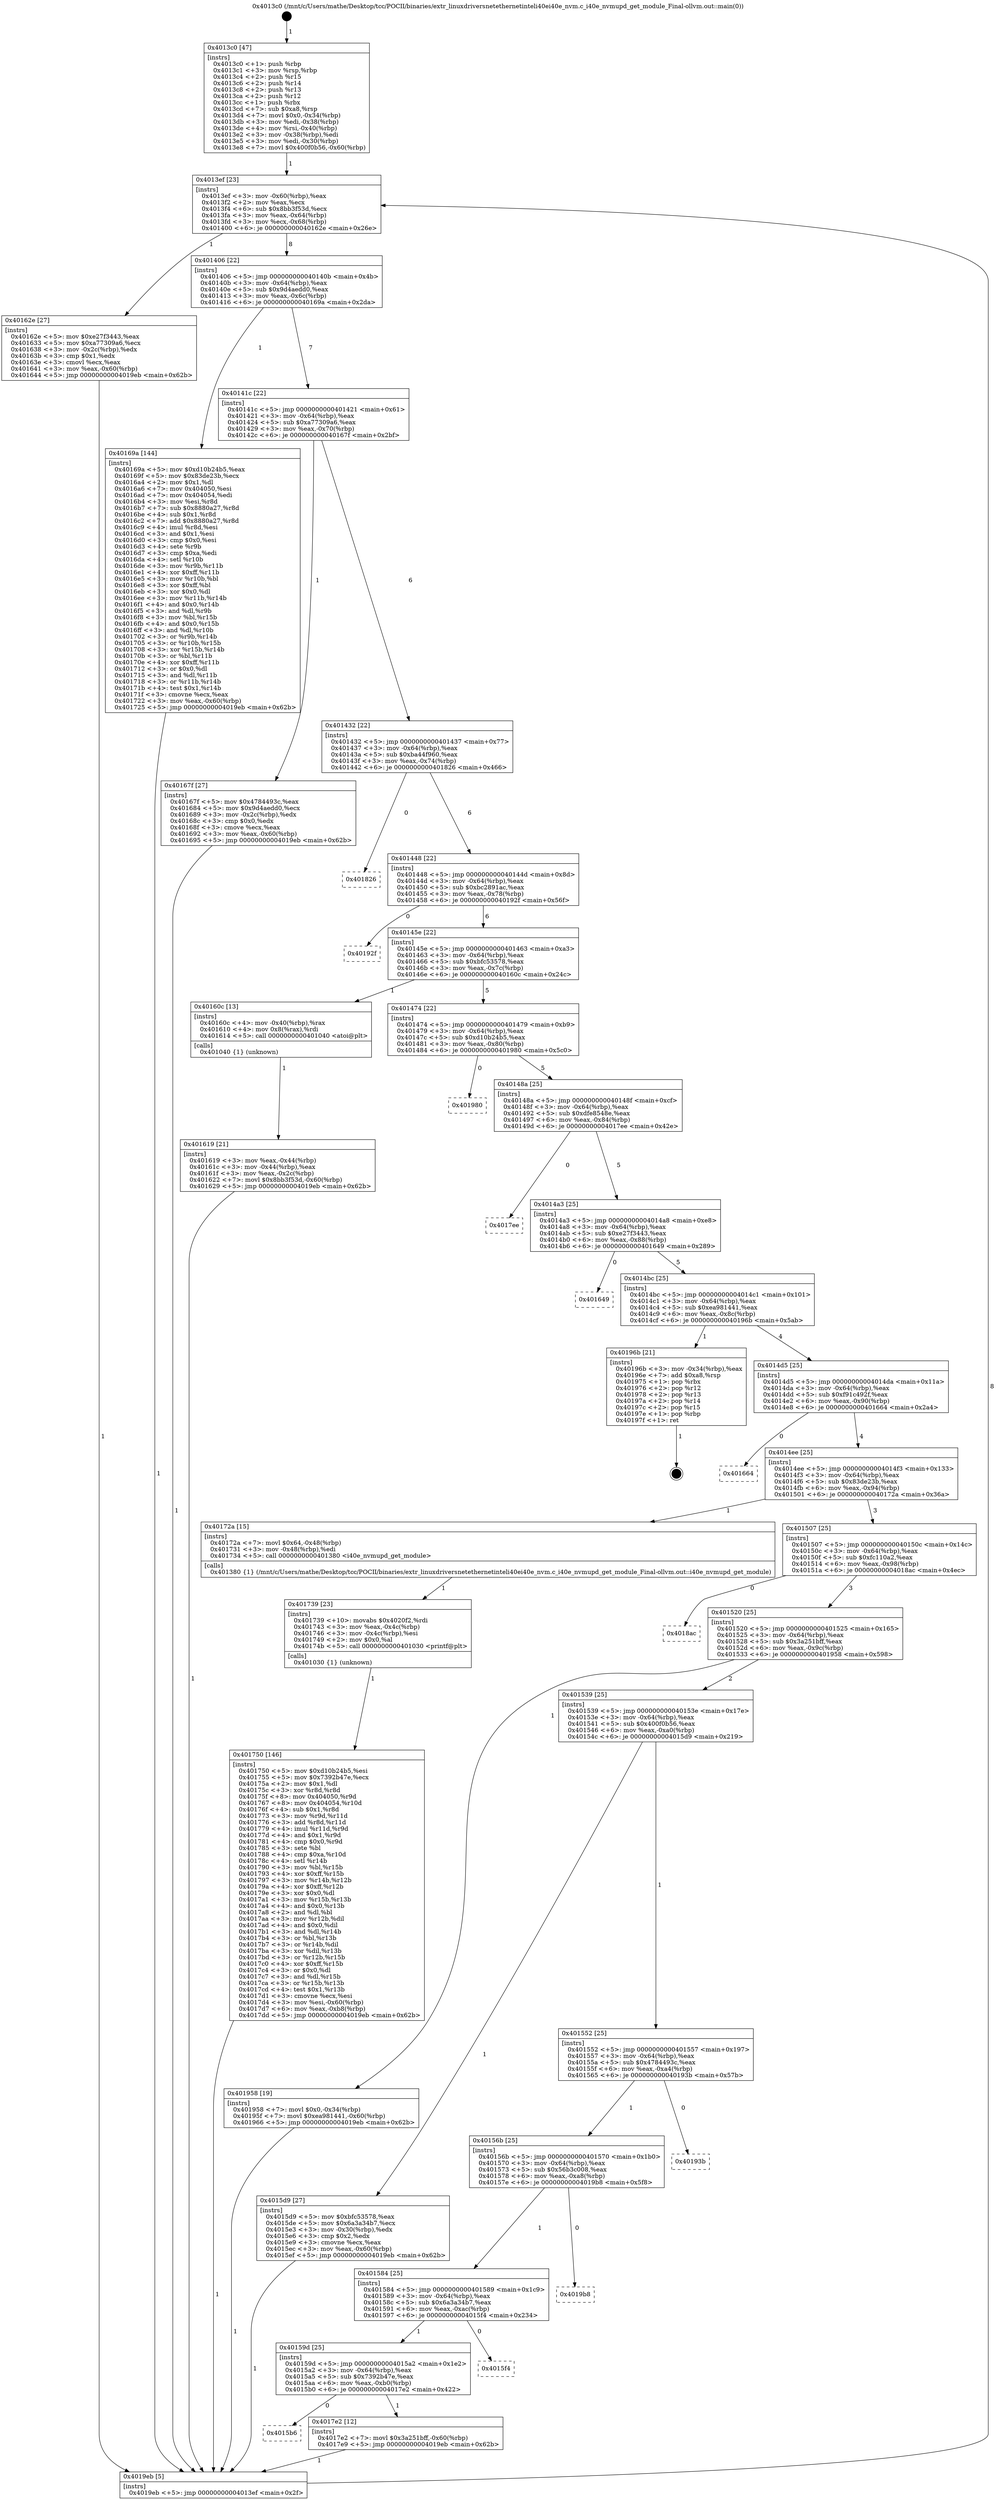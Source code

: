 digraph "0x4013c0" {
  label = "0x4013c0 (/mnt/c/Users/mathe/Desktop/tcc/POCII/binaries/extr_linuxdriversnetethernetinteli40ei40e_nvm.c_i40e_nvmupd_get_module_Final-ollvm.out::main(0))"
  labelloc = "t"
  node[shape=record]

  Entry [label="",width=0.3,height=0.3,shape=circle,fillcolor=black,style=filled]
  "0x4013ef" [label="{
     0x4013ef [23]\l
     | [instrs]\l
     &nbsp;&nbsp;0x4013ef \<+3\>: mov -0x60(%rbp),%eax\l
     &nbsp;&nbsp;0x4013f2 \<+2\>: mov %eax,%ecx\l
     &nbsp;&nbsp;0x4013f4 \<+6\>: sub $0x8bb3f53d,%ecx\l
     &nbsp;&nbsp;0x4013fa \<+3\>: mov %eax,-0x64(%rbp)\l
     &nbsp;&nbsp;0x4013fd \<+3\>: mov %ecx,-0x68(%rbp)\l
     &nbsp;&nbsp;0x401400 \<+6\>: je 000000000040162e \<main+0x26e\>\l
  }"]
  "0x40162e" [label="{
     0x40162e [27]\l
     | [instrs]\l
     &nbsp;&nbsp;0x40162e \<+5\>: mov $0xe27f3443,%eax\l
     &nbsp;&nbsp;0x401633 \<+5\>: mov $0xa77309a6,%ecx\l
     &nbsp;&nbsp;0x401638 \<+3\>: mov -0x2c(%rbp),%edx\l
     &nbsp;&nbsp;0x40163b \<+3\>: cmp $0x1,%edx\l
     &nbsp;&nbsp;0x40163e \<+3\>: cmovl %ecx,%eax\l
     &nbsp;&nbsp;0x401641 \<+3\>: mov %eax,-0x60(%rbp)\l
     &nbsp;&nbsp;0x401644 \<+5\>: jmp 00000000004019eb \<main+0x62b\>\l
  }"]
  "0x401406" [label="{
     0x401406 [22]\l
     | [instrs]\l
     &nbsp;&nbsp;0x401406 \<+5\>: jmp 000000000040140b \<main+0x4b\>\l
     &nbsp;&nbsp;0x40140b \<+3\>: mov -0x64(%rbp),%eax\l
     &nbsp;&nbsp;0x40140e \<+5\>: sub $0x9d4aedd0,%eax\l
     &nbsp;&nbsp;0x401413 \<+3\>: mov %eax,-0x6c(%rbp)\l
     &nbsp;&nbsp;0x401416 \<+6\>: je 000000000040169a \<main+0x2da\>\l
  }"]
  Exit [label="",width=0.3,height=0.3,shape=circle,fillcolor=black,style=filled,peripheries=2]
  "0x40169a" [label="{
     0x40169a [144]\l
     | [instrs]\l
     &nbsp;&nbsp;0x40169a \<+5\>: mov $0xd10b24b5,%eax\l
     &nbsp;&nbsp;0x40169f \<+5\>: mov $0x83de23b,%ecx\l
     &nbsp;&nbsp;0x4016a4 \<+2\>: mov $0x1,%dl\l
     &nbsp;&nbsp;0x4016a6 \<+7\>: mov 0x404050,%esi\l
     &nbsp;&nbsp;0x4016ad \<+7\>: mov 0x404054,%edi\l
     &nbsp;&nbsp;0x4016b4 \<+3\>: mov %esi,%r8d\l
     &nbsp;&nbsp;0x4016b7 \<+7\>: sub $0x8880a27,%r8d\l
     &nbsp;&nbsp;0x4016be \<+4\>: sub $0x1,%r8d\l
     &nbsp;&nbsp;0x4016c2 \<+7\>: add $0x8880a27,%r8d\l
     &nbsp;&nbsp;0x4016c9 \<+4\>: imul %r8d,%esi\l
     &nbsp;&nbsp;0x4016cd \<+3\>: and $0x1,%esi\l
     &nbsp;&nbsp;0x4016d0 \<+3\>: cmp $0x0,%esi\l
     &nbsp;&nbsp;0x4016d3 \<+4\>: sete %r9b\l
     &nbsp;&nbsp;0x4016d7 \<+3\>: cmp $0xa,%edi\l
     &nbsp;&nbsp;0x4016da \<+4\>: setl %r10b\l
     &nbsp;&nbsp;0x4016de \<+3\>: mov %r9b,%r11b\l
     &nbsp;&nbsp;0x4016e1 \<+4\>: xor $0xff,%r11b\l
     &nbsp;&nbsp;0x4016e5 \<+3\>: mov %r10b,%bl\l
     &nbsp;&nbsp;0x4016e8 \<+3\>: xor $0xff,%bl\l
     &nbsp;&nbsp;0x4016eb \<+3\>: xor $0x0,%dl\l
     &nbsp;&nbsp;0x4016ee \<+3\>: mov %r11b,%r14b\l
     &nbsp;&nbsp;0x4016f1 \<+4\>: and $0x0,%r14b\l
     &nbsp;&nbsp;0x4016f5 \<+3\>: and %dl,%r9b\l
     &nbsp;&nbsp;0x4016f8 \<+3\>: mov %bl,%r15b\l
     &nbsp;&nbsp;0x4016fb \<+4\>: and $0x0,%r15b\l
     &nbsp;&nbsp;0x4016ff \<+3\>: and %dl,%r10b\l
     &nbsp;&nbsp;0x401702 \<+3\>: or %r9b,%r14b\l
     &nbsp;&nbsp;0x401705 \<+3\>: or %r10b,%r15b\l
     &nbsp;&nbsp;0x401708 \<+3\>: xor %r15b,%r14b\l
     &nbsp;&nbsp;0x40170b \<+3\>: or %bl,%r11b\l
     &nbsp;&nbsp;0x40170e \<+4\>: xor $0xff,%r11b\l
     &nbsp;&nbsp;0x401712 \<+3\>: or $0x0,%dl\l
     &nbsp;&nbsp;0x401715 \<+3\>: and %dl,%r11b\l
     &nbsp;&nbsp;0x401718 \<+3\>: or %r11b,%r14b\l
     &nbsp;&nbsp;0x40171b \<+4\>: test $0x1,%r14b\l
     &nbsp;&nbsp;0x40171f \<+3\>: cmovne %ecx,%eax\l
     &nbsp;&nbsp;0x401722 \<+3\>: mov %eax,-0x60(%rbp)\l
     &nbsp;&nbsp;0x401725 \<+5\>: jmp 00000000004019eb \<main+0x62b\>\l
  }"]
  "0x40141c" [label="{
     0x40141c [22]\l
     | [instrs]\l
     &nbsp;&nbsp;0x40141c \<+5\>: jmp 0000000000401421 \<main+0x61\>\l
     &nbsp;&nbsp;0x401421 \<+3\>: mov -0x64(%rbp),%eax\l
     &nbsp;&nbsp;0x401424 \<+5\>: sub $0xa77309a6,%eax\l
     &nbsp;&nbsp;0x401429 \<+3\>: mov %eax,-0x70(%rbp)\l
     &nbsp;&nbsp;0x40142c \<+6\>: je 000000000040167f \<main+0x2bf\>\l
  }"]
  "0x4015b6" [label="{
     0x4015b6\l
  }", style=dashed]
  "0x40167f" [label="{
     0x40167f [27]\l
     | [instrs]\l
     &nbsp;&nbsp;0x40167f \<+5\>: mov $0x4784493c,%eax\l
     &nbsp;&nbsp;0x401684 \<+5\>: mov $0x9d4aedd0,%ecx\l
     &nbsp;&nbsp;0x401689 \<+3\>: mov -0x2c(%rbp),%edx\l
     &nbsp;&nbsp;0x40168c \<+3\>: cmp $0x0,%edx\l
     &nbsp;&nbsp;0x40168f \<+3\>: cmove %ecx,%eax\l
     &nbsp;&nbsp;0x401692 \<+3\>: mov %eax,-0x60(%rbp)\l
     &nbsp;&nbsp;0x401695 \<+5\>: jmp 00000000004019eb \<main+0x62b\>\l
  }"]
  "0x401432" [label="{
     0x401432 [22]\l
     | [instrs]\l
     &nbsp;&nbsp;0x401432 \<+5\>: jmp 0000000000401437 \<main+0x77\>\l
     &nbsp;&nbsp;0x401437 \<+3\>: mov -0x64(%rbp),%eax\l
     &nbsp;&nbsp;0x40143a \<+5\>: sub $0xba44f960,%eax\l
     &nbsp;&nbsp;0x40143f \<+3\>: mov %eax,-0x74(%rbp)\l
     &nbsp;&nbsp;0x401442 \<+6\>: je 0000000000401826 \<main+0x466\>\l
  }"]
  "0x4017e2" [label="{
     0x4017e2 [12]\l
     | [instrs]\l
     &nbsp;&nbsp;0x4017e2 \<+7\>: movl $0x3a251bff,-0x60(%rbp)\l
     &nbsp;&nbsp;0x4017e9 \<+5\>: jmp 00000000004019eb \<main+0x62b\>\l
  }"]
  "0x401826" [label="{
     0x401826\l
  }", style=dashed]
  "0x401448" [label="{
     0x401448 [22]\l
     | [instrs]\l
     &nbsp;&nbsp;0x401448 \<+5\>: jmp 000000000040144d \<main+0x8d\>\l
     &nbsp;&nbsp;0x40144d \<+3\>: mov -0x64(%rbp),%eax\l
     &nbsp;&nbsp;0x401450 \<+5\>: sub $0xbc2891ac,%eax\l
     &nbsp;&nbsp;0x401455 \<+3\>: mov %eax,-0x78(%rbp)\l
     &nbsp;&nbsp;0x401458 \<+6\>: je 000000000040192f \<main+0x56f\>\l
  }"]
  "0x40159d" [label="{
     0x40159d [25]\l
     | [instrs]\l
     &nbsp;&nbsp;0x40159d \<+5\>: jmp 00000000004015a2 \<main+0x1e2\>\l
     &nbsp;&nbsp;0x4015a2 \<+3\>: mov -0x64(%rbp),%eax\l
     &nbsp;&nbsp;0x4015a5 \<+5\>: sub $0x7392b47e,%eax\l
     &nbsp;&nbsp;0x4015aa \<+6\>: mov %eax,-0xb0(%rbp)\l
     &nbsp;&nbsp;0x4015b0 \<+6\>: je 00000000004017e2 \<main+0x422\>\l
  }"]
  "0x40192f" [label="{
     0x40192f\l
  }", style=dashed]
  "0x40145e" [label="{
     0x40145e [22]\l
     | [instrs]\l
     &nbsp;&nbsp;0x40145e \<+5\>: jmp 0000000000401463 \<main+0xa3\>\l
     &nbsp;&nbsp;0x401463 \<+3\>: mov -0x64(%rbp),%eax\l
     &nbsp;&nbsp;0x401466 \<+5\>: sub $0xbfc53578,%eax\l
     &nbsp;&nbsp;0x40146b \<+3\>: mov %eax,-0x7c(%rbp)\l
     &nbsp;&nbsp;0x40146e \<+6\>: je 000000000040160c \<main+0x24c\>\l
  }"]
  "0x4015f4" [label="{
     0x4015f4\l
  }", style=dashed]
  "0x40160c" [label="{
     0x40160c [13]\l
     | [instrs]\l
     &nbsp;&nbsp;0x40160c \<+4\>: mov -0x40(%rbp),%rax\l
     &nbsp;&nbsp;0x401610 \<+4\>: mov 0x8(%rax),%rdi\l
     &nbsp;&nbsp;0x401614 \<+5\>: call 0000000000401040 \<atoi@plt\>\l
     | [calls]\l
     &nbsp;&nbsp;0x401040 \{1\} (unknown)\l
  }"]
  "0x401474" [label="{
     0x401474 [22]\l
     | [instrs]\l
     &nbsp;&nbsp;0x401474 \<+5\>: jmp 0000000000401479 \<main+0xb9\>\l
     &nbsp;&nbsp;0x401479 \<+3\>: mov -0x64(%rbp),%eax\l
     &nbsp;&nbsp;0x40147c \<+5\>: sub $0xd10b24b5,%eax\l
     &nbsp;&nbsp;0x401481 \<+3\>: mov %eax,-0x80(%rbp)\l
     &nbsp;&nbsp;0x401484 \<+6\>: je 0000000000401980 \<main+0x5c0\>\l
  }"]
  "0x401584" [label="{
     0x401584 [25]\l
     | [instrs]\l
     &nbsp;&nbsp;0x401584 \<+5\>: jmp 0000000000401589 \<main+0x1c9\>\l
     &nbsp;&nbsp;0x401589 \<+3\>: mov -0x64(%rbp),%eax\l
     &nbsp;&nbsp;0x40158c \<+5\>: sub $0x6a3a34b7,%eax\l
     &nbsp;&nbsp;0x401591 \<+6\>: mov %eax,-0xac(%rbp)\l
     &nbsp;&nbsp;0x401597 \<+6\>: je 00000000004015f4 \<main+0x234\>\l
  }"]
  "0x401980" [label="{
     0x401980\l
  }", style=dashed]
  "0x40148a" [label="{
     0x40148a [25]\l
     | [instrs]\l
     &nbsp;&nbsp;0x40148a \<+5\>: jmp 000000000040148f \<main+0xcf\>\l
     &nbsp;&nbsp;0x40148f \<+3\>: mov -0x64(%rbp),%eax\l
     &nbsp;&nbsp;0x401492 \<+5\>: sub $0xdfe8548e,%eax\l
     &nbsp;&nbsp;0x401497 \<+6\>: mov %eax,-0x84(%rbp)\l
     &nbsp;&nbsp;0x40149d \<+6\>: je 00000000004017ee \<main+0x42e\>\l
  }"]
  "0x4019b8" [label="{
     0x4019b8\l
  }", style=dashed]
  "0x4017ee" [label="{
     0x4017ee\l
  }", style=dashed]
  "0x4014a3" [label="{
     0x4014a3 [25]\l
     | [instrs]\l
     &nbsp;&nbsp;0x4014a3 \<+5\>: jmp 00000000004014a8 \<main+0xe8\>\l
     &nbsp;&nbsp;0x4014a8 \<+3\>: mov -0x64(%rbp),%eax\l
     &nbsp;&nbsp;0x4014ab \<+5\>: sub $0xe27f3443,%eax\l
     &nbsp;&nbsp;0x4014b0 \<+6\>: mov %eax,-0x88(%rbp)\l
     &nbsp;&nbsp;0x4014b6 \<+6\>: je 0000000000401649 \<main+0x289\>\l
  }"]
  "0x40156b" [label="{
     0x40156b [25]\l
     | [instrs]\l
     &nbsp;&nbsp;0x40156b \<+5\>: jmp 0000000000401570 \<main+0x1b0\>\l
     &nbsp;&nbsp;0x401570 \<+3\>: mov -0x64(%rbp),%eax\l
     &nbsp;&nbsp;0x401573 \<+5\>: sub $0x56b3c008,%eax\l
     &nbsp;&nbsp;0x401578 \<+6\>: mov %eax,-0xa8(%rbp)\l
     &nbsp;&nbsp;0x40157e \<+6\>: je 00000000004019b8 \<main+0x5f8\>\l
  }"]
  "0x401649" [label="{
     0x401649\l
  }", style=dashed]
  "0x4014bc" [label="{
     0x4014bc [25]\l
     | [instrs]\l
     &nbsp;&nbsp;0x4014bc \<+5\>: jmp 00000000004014c1 \<main+0x101\>\l
     &nbsp;&nbsp;0x4014c1 \<+3\>: mov -0x64(%rbp),%eax\l
     &nbsp;&nbsp;0x4014c4 \<+5\>: sub $0xea981441,%eax\l
     &nbsp;&nbsp;0x4014c9 \<+6\>: mov %eax,-0x8c(%rbp)\l
     &nbsp;&nbsp;0x4014cf \<+6\>: je 000000000040196b \<main+0x5ab\>\l
  }"]
  "0x40193b" [label="{
     0x40193b\l
  }", style=dashed]
  "0x40196b" [label="{
     0x40196b [21]\l
     | [instrs]\l
     &nbsp;&nbsp;0x40196b \<+3\>: mov -0x34(%rbp),%eax\l
     &nbsp;&nbsp;0x40196e \<+7\>: add $0xa8,%rsp\l
     &nbsp;&nbsp;0x401975 \<+1\>: pop %rbx\l
     &nbsp;&nbsp;0x401976 \<+2\>: pop %r12\l
     &nbsp;&nbsp;0x401978 \<+2\>: pop %r13\l
     &nbsp;&nbsp;0x40197a \<+2\>: pop %r14\l
     &nbsp;&nbsp;0x40197c \<+2\>: pop %r15\l
     &nbsp;&nbsp;0x40197e \<+1\>: pop %rbp\l
     &nbsp;&nbsp;0x40197f \<+1\>: ret\l
  }"]
  "0x4014d5" [label="{
     0x4014d5 [25]\l
     | [instrs]\l
     &nbsp;&nbsp;0x4014d5 \<+5\>: jmp 00000000004014da \<main+0x11a\>\l
     &nbsp;&nbsp;0x4014da \<+3\>: mov -0x64(%rbp),%eax\l
     &nbsp;&nbsp;0x4014dd \<+5\>: sub $0xf91c492f,%eax\l
     &nbsp;&nbsp;0x4014e2 \<+6\>: mov %eax,-0x90(%rbp)\l
     &nbsp;&nbsp;0x4014e8 \<+6\>: je 0000000000401664 \<main+0x2a4\>\l
  }"]
  "0x401750" [label="{
     0x401750 [146]\l
     | [instrs]\l
     &nbsp;&nbsp;0x401750 \<+5\>: mov $0xd10b24b5,%esi\l
     &nbsp;&nbsp;0x401755 \<+5\>: mov $0x7392b47e,%ecx\l
     &nbsp;&nbsp;0x40175a \<+2\>: mov $0x1,%dl\l
     &nbsp;&nbsp;0x40175c \<+3\>: xor %r8d,%r8d\l
     &nbsp;&nbsp;0x40175f \<+8\>: mov 0x404050,%r9d\l
     &nbsp;&nbsp;0x401767 \<+8\>: mov 0x404054,%r10d\l
     &nbsp;&nbsp;0x40176f \<+4\>: sub $0x1,%r8d\l
     &nbsp;&nbsp;0x401773 \<+3\>: mov %r9d,%r11d\l
     &nbsp;&nbsp;0x401776 \<+3\>: add %r8d,%r11d\l
     &nbsp;&nbsp;0x401779 \<+4\>: imul %r11d,%r9d\l
     &nbsp;&nbsp;0x40177d \<+4\>: and $0x1,%r9d\l
     &nbsp;&nbsp;0x401781 \<+4\>: cmp $0x0,%r9d\l
     &nbsp;&nbsp;0x401785 \<+3\>: sete %bl\l
     &nbsp;&nbsp;0x401788 \<+4\>: cmp $0xa,%r10d\l
     &nbsp;&nbsp;0x40178c \<+4\>: setl %r14b\l
     &nbsp;&nbsp;0x401790 \<+3\>: mov %bl,%r15b\l
     &nbsp;&nbsp;0x401793 \<+4\>: xor $0xff,%r15b\l
     &nbsp;&nbsp;0x401797 \<+3\>: mov %r14b,%r12b\l
     &nbsp;&nbsp;0x40179a \<+4\>: xor $0xff,%r12b\l
     &nbsp;&nbsp;0x40179e \<+3\>: xor $0x0,%dl\l
     &nbsp;&nbsp;0x4017a1 \<+3\>: mov %r15b,%r13b\l
     &nbsp;&nbsp;0x4017a4 \<+4\>: and $0x0,%r13b\l
     &nbsp;&nbsp;0x4017a8 \<+2\>: and %dl,%bl\l
     &nbsp;&nbsp;0x4017aa \<+3\>: mov %r12b,%dil\l
     &nbsp;&nbsp;0x4017ad \<+4\>: and $0x0,%dil\l
     &nbsp;&nbsp;0x4017b1 \<+3\>: and %dl,%r14b\l
     &nbsp;&nbsp;0x4017b4 \<+3\>: or %bl,%r13b\l
     &nbsp;&nbsp;0x4017b7 \<+3\>: or %r14b,%dil\l
     &nbsp;&nbsp;0x4017ba \<+3\>: xor %dil,%r13b\l
     &nbsp;&nbsp;0x4017bd \<+3\>: or %r12b,%r15b\l
     &nbsp;&nbsp;0x4017c0 \<+4\>: xor $0xff,%r15b\l
     &nbsp;&nbsp;0x4017c4 \<+3\>: or $0x0,%dl\l
     &nbsp;&nbsp;0x4017c7 \<+3\>: and %dl,%r15b\l
     &nbsp;&nbsp;0x4017ca \<+3\>: or %r15b,%r13b\l
     &nbsp;&nbsp;0x4017cd \<+4\>: test $0x1,%r13b\l
     &nbsp;&nbsp;0x4017d1 \<+3\>: cmovne %ecx,%esi\l
     &nbsp;&nbsp;0x4017d4 \<+3\>: mov %esi,-0x60(%rbp)\l
     &nbsp;&nbsp;0x4017d7 \<+6\>: mov %eax,-0xb8(%rbp)\l
     &nbsp;&nbsp;0x4017dd \<+5\>: jmp 00000000004019eb \<main+0x62b\>\l
  }"]
  "0x401664" [label="{
     0x401664\l
  }", style=dashed]
  "0x4014ee" [label="{
     0x4014ee [25]\l
     | [instrs]\l
     &nbsp;&nbsp;0x4014ee \<+5\>: jmp 00000000004014f3 \<main+0x133\>\l
     &nbsp;&nbsp;0x4014f3 \<+3\>: mov -0x64(%rbp),%eax\l
     &nbsp;&nbsp;0x4014f6 \<+5\>: sub $0x83de23b,%eax\l
     &nbsp;&nbsp;0x4014fb \<+6\>: mov %eax,-0x94(%rbp)\l
     &nbsp;&nbsp;0x401501 \<+6\>: je 000000000040172a \<main+0x36a\>\l
  }"]
  "0x401739" [label="{
     0x401739 [23]\l
     | [instrs]\l
     &nbsp;&nbsp;0x401739 \<+10\>: movabs $0x4020f2,%rdi\l
     &nbsp;&nbsp;0x401743 \<+3\>: mov %eax,-0x4c(%rbp)\l
     &nbsp;&nbsp;0x401746 \<+3\>: mov -0x4c(%rbp),%esi\l
     &nbsp;&nbsp;0x401749 \<+2\>: mov $0x0,%al\l
     &nbsp;&nbsp;0x40174b \<+5\>: call 0000000000401030 \<printf@plt\>\l
     | [calls]\l
     &nbsp;&nbsp;0x401030 \{1\} (unknown)\l
  }"]
  "0x40172a" [label="{
     0x40172a [15]\l
     | [instrs]\l
     &nbsp;&nbsp;0x40172a \<+7\>: movl $0x64,-0x48(%rbp)\l
     &nbsp;&nbsp;0x401731 \<+3\>: mov -0x48(%rbp),%edi\l
     &nbsp;&nbsp;0x401734 \<+5\>: call 0000000000401380 \<i40e_nvmupd_get_module\>\l
     | [calls]\l
     &nbsp;&nbsp;0x401380 \{1\} (/mnt/c/Users/mathe/Desktop/tcc/POCII/binaries/extr_linuxdriversnetethernetinteli40ei40e_nvm.c_i40e_nvmupd_get_module_Final-ollvm.out::i40e_nvmupd_get_module)\l
  }"]
  "0x401507" [label="{
     0x401507 [25]\l
     | [instrs]\l
     &nbsp;&nbsp;0x401507 \<+5\>: jmp 000000000040150c \<main+0x14c\>\l
     &nbsp;&nbsp;0x40150c \<+3\>: mov -0x64(%rbp),%eax\l
     &nbsp;&nbsp;0x40150f \<+5\>: sub $0xfc110a2,%eax\l
     &nbsp;&nbsp;0x401514 \<+6\>: mov %eax,-0x98(%rbp)\l
     &nbsp;&nbsp;0x40151a \<+6\>: je 00000000004018ac \<main+0x4ec\>\l
  }"]
  "0x401619" [label="{
     0x401619 [21]\l
     | [instrs]\l
     &nbsp;&nbsp;0x401619 \<+3\>: mov %eax,-0x44(%rbp)\l
     &nbsp;&nbsp;0x40161c \<+3\>: mov -0x44(%rbp),%eax\l
     &nbsp;&nbsp;0x40161f \<+3\>: mov %eax,-0x2c(%rbp)\l
     &nbsp;&nbsp;0x401622 \<+7\>: movl $0x8bb3f53d,-0x60(%rbp)\l
     &nbsp;&nbsp;0x401629 \<+5\>: jmp 00000000004019eb \<main+0x62b\>\l
  }"]
  "0x4018ac" [label="{
     0x4018ac\l
  }", style=dashed]
  "0x401520" [label="{
     0x401520 [25]\l
     | [instrs]\l
     &nbsp;&nbsp;0x401520 \<+5\>: jmp 0000000000401525 \<main+0x165\>\l
     &nbsp;&nbsp;0x401525 \<+3\>: mov -0x64(%rbp),%eax\l
     &nbsp;&nbsp;0x401528 \<+5\>: sub $0x3a251bff,%eax\l
     &nbsp;&nbsp;0x40152d \<+6\>: mov %eax,-0x9c(%rbp)\l
     &nbsp;&nbsp;0x401533 \<+6\>: je 0000000000401958 \<main+0x598\>\l
  }"]
  "0x4013c0" [label="{
     0x4013c0 [47]\l
     | [instrs]\l
     &nbsp;&nbsp;0x4013c0 \<+1\>: push %rbp\l
     &nbsp;&nbsp;0x4013c1 \<+3\>: mov %rsp,%rbp\l
     &nbsp;&nbsp;0x4013c4 \<+2\>: push %r15\l
     &nbsp;&nbsp;0x4013c6 \<+2\>: push %r14\l
     &nbsp;&nbsp;0x4013c8 \<+2\>: push %r13\l
     &nbsp;&nbsp;0x4013ca \<+2\>: push %r12\l
     &nbsp;&nbsp;0x4013cc \<+1\>: push %rbx\l
     &nbsp;&nbsp;0x4013cd \<+7\>: sub $0xa8,%rsp\l
     &nbsp;&nbsp;0x4013d4 \<+7\>: movl $0x0,-0x34(%rbp)\l
     &nbsp;&nbsp;0x4013db \<+3\>: mov %edi,-0x38(%rbp)\l
     &nbsp;&nbsp;0x4013de \<+4\>: mov %rsi,-0x40(%rbp)\l
     &nbsp;&nbsp;0x4013e2 \<+3\>: mov -0x38(%rbp),%edi\l
     &nbsp;&nbsp;0x4013e5 \<+3\>: mov %edi,-0x30(%rbp)\l
     &nbsp;&nbsp;0x4013e8 \<+7\>: movl $0x400f0b56,-0x60(%rbp)\l
  }"]
  "0x401958" [label="{
     0x401958 [19]\l
     | [instrs]\l
     &nbsp;&nbsp;0x401958 \<+7\>: movl $0x0,-0x34(%rbp)\l
     &nbsp;&nbsp;0x40195f \<+7\>: movl $0xea981441,-0x60(%rbp)\l
     &nbsp;&nbsp;0x401966 \<+5\>: jmp 00000000004019eb \<main+0x62b\>\l
  }"]
  "0x401539" [label="{
     0x401539 [25]\l
     | [instrs]\l
     &nbsp;&nbsp;0x401539 \<+5\>: jmp 000000000040153e \<main+0x17e\>\l
     &nbsp;&nbsp;0x40153e \<+3\>: mov -0x64(%rbp),%eax\l
     &nbsp;&nbsp;0x401541 \<+5\>: sub $0x400f0b56,%eax\l
     &nbsp;&nbsp;0x401546 \<+6\>: mov %eax,-0xa0(%rbp)\l
     &nbsp;&nbsp;0x40154c \<+6\>: je 00000000004015d9 \<main+0x219\>\l
  }"]
  "0x4019eb" [label="{
     0x4019eb [5]\l
     | [instrs]\l
     &nbsp;&nbsp;0x4019eb \<+5\>: jmp 00000000004013ef \<main+0x2f\>\l
  }"]
  "0x4015d9" [label="{
     0x4015d9 [27]\l
     | [instrs]\l
     &nbsp;&nbsp;0x4015d9 \<+5\>: mov $0xbfc53578,%eax\l
     &nbsp;&nbsp;0x4015de \<+5\>: mov $0x6a3a34b7,%ecx\l
     &nbsp;&nbsp;0x4015e3 \<+3\>: mov -0x30(%rbp),%edx\l
     &nbsp;&nbsp;0x4015e6 \<+3\>: cmp $0x2,%edx\l
     &nbsp;&nbsp;0x4015e9 \<+3\>: cmovne %ecx,%eax\l
     &nbsp;&nbsp;0x4015ec \<+3\>: mov %eax,-0x60(%rbp)\l
     &nbsp;&nbsp;0x4015ef \<+5\>: jmp 00000000004019eb \<main+0x62b\>\l
  }"]
  "0x401552" [label="{
     0x401552 [25]\l
     | [instrs]\l
     &nbsp;&nbsp;0x401552 \<+5\>: jmp 0000000000401557 \<main+0x197\>\l
     &nbsp;&nbsp;0x401557 \<+3\>: mov -0x64(%rbp),%eax\l
     &nbsp;&nbsp;0x40155a \<+5\>: sub $0x4784493c,%eax\l
     &nbsp;&nbsp;0x40155f \<+6\>: mov %eax,-0xa4(%rbp)\l
     &nbsp;&nbsp;0x401565 \<+6\>: je 000000000040193b \<main+0x57b\>\l
  }"]
  Entry -> "0x4013c0" [label=" 1"]
  "0x4013ef" -> "0x40162e" [label=" 1"]
  "0x4013ef" -> "0x401406" [label=" 8"]
  "0x40196b" -> Exit [label=" 1"]
  "0x401406" -> "0x40169a" [label=" 1"]
  "0x401406" -> "0x40141c" [label=" 7"]
  "0x401958" -> "0x4019eb" [label=" 1"]
  "0x40141c" -> "0x40167f" [label=" 1"]
  "0x40141c" -> "0x401432" [label=" 6"]
  "0x4017e2" -> "0x4019eb" [label=" 1"]
  "0x401432" -> "0x401826" [label=" 0"]
  "0x401432" -> "0x401448" [label=" 6"]
  "0x40159d" -> "0x4015b6" [label=" 0"]
  "0x401448" -> "0x40192f" [label=" 0"]
  "0x401448" -> "0x40145e" [label=" 6"]
  "0x40159d" -> "0x4017e2" [label=" 1"]
  "0x40145e" -> "0x40160c" [label=" 1"]
  "0x40145e" -> "0x401474" [label=" 5"]
  "0x401584" -> "0x40159d" [label=" 1"]
  "0x401474" -> "0x401980" [label=" 0"]
  "0x401474" -> "0x40148a" [label=" 5"]
  "0x401584" -> "0x4015f4" [label=" 0"]
  "0x40148a" -> "0x4017ee" [label=" 0"]
  "0x40148a" -> "0x4014a3" [label=" 5"]
  "0x40156b" -> "0x401584" [label=" 1"]
  "0x4014a3" -> "0x401649" [label=" 0"]
  "0x4014a3" -> "0x4014bc" [label=" 5"]
  "0x40156b" -> "0x4019b8" [label=" 0"]
  "0x4014bc" -> "0x40196b" [label=" 1"]
  "0x4014bc" -> "0x4014d5" [label=" 4"]
  "0x401552" -> "0x40156b" [label=" 1"]
  "0x4014d5" -> "0x401664" [label=" 0"]
  "0x4014d5" -> "0x4014ee" [label=" 4"]
  "0x401552" -> "0x40193b" [label=" 0"]
  "0x4014ee" -> "0x40172a" [label=" 1"]
  "0x4014ee" -> "0x401507" [label=" 3"]
  "0x401750" -> "0x4019eb" [label=" 1"]
  "0x401507" -> "0x4018ac" [label=" 0"]
  "0x401507" -> "0x401520" [label=" 3"]
  "0x401739" -> "0x401750" [label=" 1"]
  "0x401520" -> "0x401958" [label=" 1"]
  "0x401520" -> "0x401539" [label=" 2"]
  "0x40172a" -> "0x401739" [label=" 1"]
  "0x401539" -> "0x4015d9" [label=" 1"]
  "0x401539" -> "0x401552" [label=" 1"]
  "0x4015d9" -> "0x4019eb" [label=" 1"]
  "0x4013c0" -> "0x4013ef" [label=" 1"]
  "0x4019eb" -> "0x4013ef" [label=" 8"]
  "0x40160c" -> "0x401619" [label=" 1"]
  "0x401619" -> "0x4019eb" [label=" 1"]
  "0x40162e" -> "0x4019eb" [label=" 1"]
  "0x40167f" -> "0x4019eb" [label=" 1"]
  "0x40169a" -> "0x4019eb" [label=" 1"]
}
